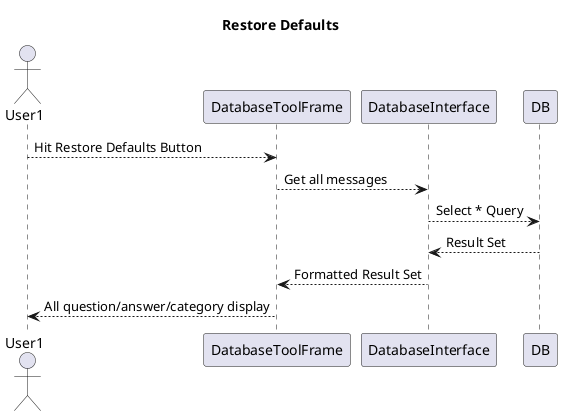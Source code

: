 @startuml

title Restore Defaults

Actor User1

User1 --> DatabaseToolFrame : Hit Restore Defaults Button
DatabaseToolFrame --> DatabaseInterface : Get all messages
DatabaseInterface --> DB : Select * Query
DB --> DatabaseInterface : Result Set
DatabaseInterface --> DatabaseToolFrame : Formatted Result Set
DatabaseToolFrame --> User1 : All question/answer/category display

@enduml